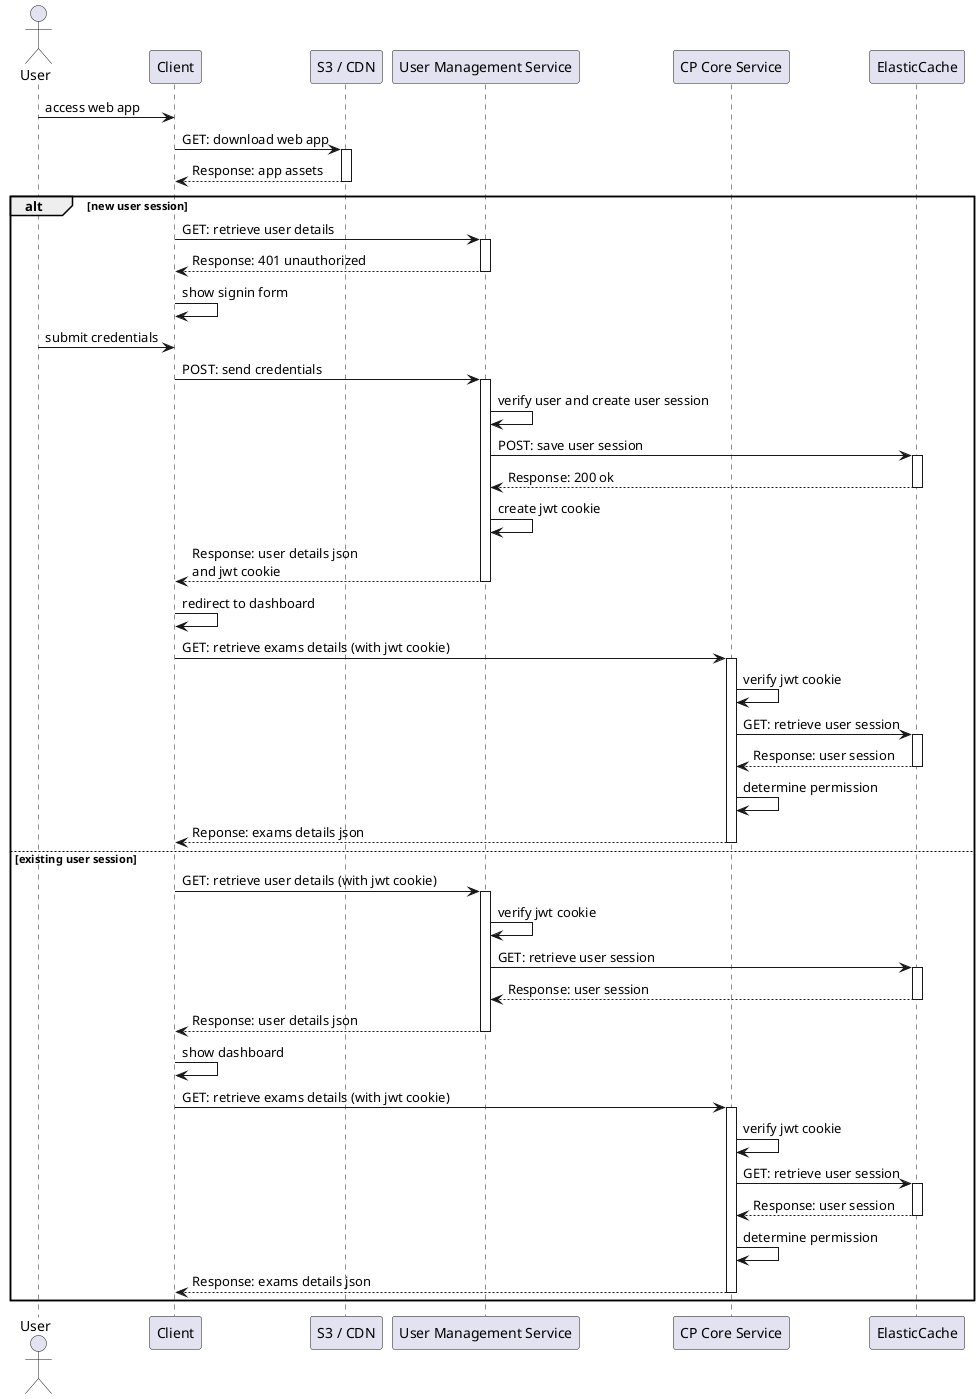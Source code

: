 @startuml
actor User
participant Client
participant "S3 / CDN" as CDN
participant "User Management Service" as AuthService
participant "CP Core Service" as CpCore
participant "ElasticCache" as Cache
User -> Client: access web app
Client -> CDN: GET: download web app
activate CDN
CDN --> Client: Response: app assets
deactivate CDN

alt new user session
Client -> AuthService: GET: retrieve user details
activate AuthService
AuthService --> Client: Response: 401 unauthorized
deactivate AuthService
Client -> Client: show signin form
User -> Client: submit credentials
Client -> AuthService: POST: send credentials
activate AuthService
AuthService -> AuthService: verify user and create user session
AuthService -> Cache: POST: save user session
activate Cache
Cache --> AuthService: Response: 200 ok
deactivate Cache
AuthService -> AuthService: create jwt cookie
AuthService --> Client: Response: user details json\nand jwt cookie
deactivate AuthService
Client -> Client: redirect to dashboard
Client -> CpCore: GET: retrieve exams details (with jwt cookie)
activate CpCore
CpCore -> CpCore: verify jwt cookie
CpCore -> Cache: GET: retrieve user session
activate Cache
Cache --> CpCore: Response: user session
deactivate Cache
CpCore -> CpCore: determine permission
CpCore --> Client: Reponse: exams details json
deactivate CpCore
else existing user session
Client -> AuthService: GET: retrieve user details (with jwt cookie)
activate AuthService
AuthService -> AuthService: verify jwt cookie
AuthService -> Cache: GET: retrieve user session
activate Cache
Cache --> AuthService: Response: user session
deactivate Cache
AuthService --> Client: Response: user details json
deactivate AuthService
Client -> Client: show dashboard
Client -> CpCore: GET: retrieve exams details (with jwt cookie)
activate CpCore
CpCore -> CpCore: verify jwt cookie
CpCore -> Cache: GET: retrieve user session
activate Cache
Cache --> CpCore: Response: user session
deactivate Cache
CpCore -> CpCore: determine permission
CpCore --> Client: Response: exams details json
deactivate CpCore
end
@enduml
